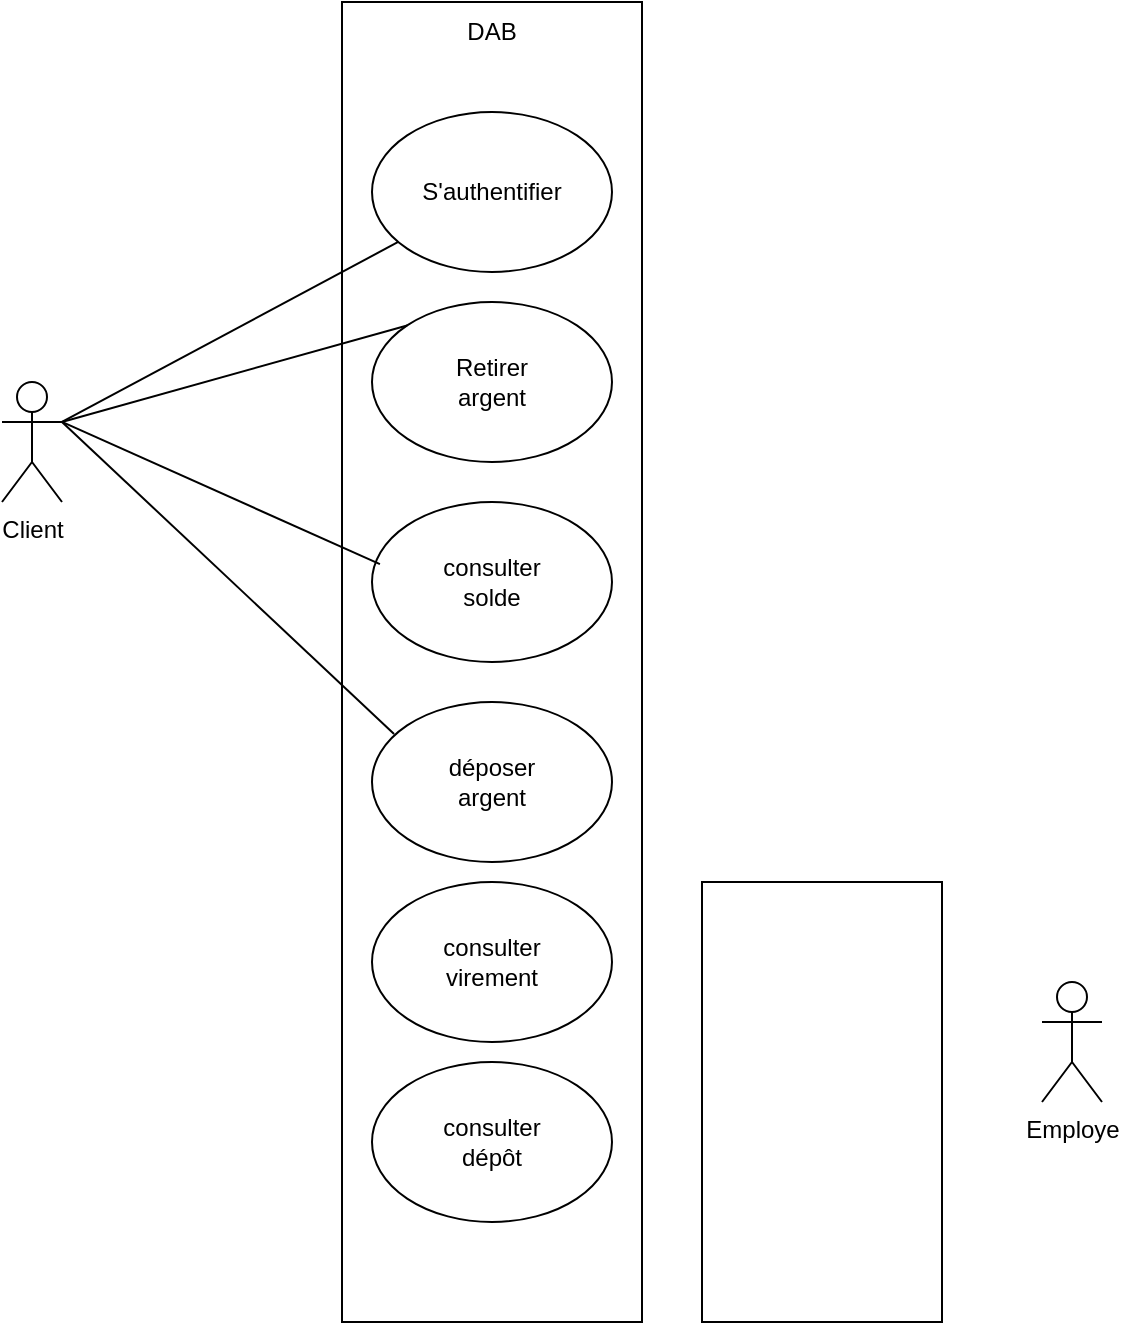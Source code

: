 <mxfile version="24.7.17">
  <diagram name="Page-1" id="ok4o0Kv7bNv_8W3ngVij">
    <mxGraphModel dx="444" dy="523" grid="1" gridSize="10" guides="1" tooltips="1" connect="1" arrows="1" fold="1" page="1" pageScale="1" pageWidth="827" pageHeight="1169" math="0" shadow="0">
      <root>
        <mxCell id="0" />
        <mxCell id="1" parent="0" />
        <mxCell id="wt9g7eq3BOetHxJ-n1tp-10" value="" style="rounded=0;whiteSpace=wrap;html=1;" parent="1" vertex="1">
          <mxGeometry x="360" y="240" width="150" height="660" as="geometry" />
        </mxCell>
        <mxCell id="wt9g7eq3BOetHxJ-n1tp-1" value="Client" style="shape=umlActor;verticalLabelPosition=bottom;verticalAlign=top;html=1;outlineConnect=0;" parent="1" vertex="1">
          <mxGeometry x="190" y="430" width="30" height="60" as="geometry" />
        </mxCell>
        <mxCell id="wt9g7eq3BOetHxJ-n1tp-4" value="" style="ellipse;whiteSpace=wrap;html=1;" parent="1" vertex="1">
          <mxGeometry x="375" y="390" width="120" height="80" as="geometry" />
        </mxCell>
        <mxCell id="wt9g7eq3BOetHxJ-n1tp-5" value="" style="ellipse;whiteSpace=wrap;html=1;" parent="1" vertex="1">
          <mxGeometry x="375" y="490" width="120" height="80" as="geometry" />
        </mxCell>
        <mxCell id="wt9g7eq3BOetHxJ-n1tp-6" value="" style="ellipse;whiteSpace=wrap;html=1;" parent="1" vertex="1">
          <mxGeometry x="375" y="590" width="120" height="80" as="geometry" />
        </mxCell>
        <mxCell id="wt9g7eq3BOetHxJ-n1tp-7" value="Retirer argent" style="text;html=1;align=center;verticalAlign=middle;whiteSpace=wrap;rounded=0;" parent="1" vertex="1">
          <mxGeometry x="405" y="415" width="60" height="30" as="geometry" />
        </mxCell>
        <mxCell id="wt9g7eq3BOetHxJ-n1tp-8" value="consulter solde" style="text;html=1;align=center;verticalAlign=middle;whiteSpace=wrap;rounded=0;" parent="1" vertex="1">
          <mxGeometry x="405" y="515" width="60" height="30" as="geometry" />
        </mxCell>
        <mxCell id="wt9g7eq3BOetHxJ-n1tp-9" value="déposer argent" style="text;html=1;align=center;verticalAlign=middle;whiteSpace=wrap;rounded=0;" parent="1" vertex="1">
          <mxGeometry x="405" y="615" width="60" height="30" as="geometry" />
        </mxCell>
        <mxCell id="wt9g7eq3BOetHxJ-n1tp-11" value="DAB" style="text;html=1;align=center;verticalAlign=middle;whiteSpace=wrap;rounded=0;" parent="1" vertex="1">
          <mxGeometry x="405" y="240" width="60" height="30" as="geometry" />
        </mxCell>
        <mxCell id="wt9g7eq3BOetHxJ-n1tp-12" value="" style="ellipse;whiteSpace=wrap;html=1;" parent="1" vertex="1">
          <mxGeometry x="375" y="295" width="120" height="80" as="geometry" />
        </mxCell>
        <mxCell id="wt9g7eq3BOetHxJ-n1tp-13" value="S&#39;authentifier" style="text;html=1;align=center;verticalAlign=middle;whiteSpace=wrap;rounded=0;" parent="1" vertex="1">
          <mxGeometry x="405" y="320" width="60" height="30" as="geometry" />
        </mxCell>
        <mxCell id="wt9g7eq3BOetHxJ-n1tp-14" value="" style="endArrow=none;html=1;rounded=0;exitX=1;exitY=0.333;exitDx=0;exitDy=0;exitPerimeter=0;" parent="1" source="wt9g7eq3BOetHxJ-n1tp-1" target="wt9g7eq3BOetHxJ-n1tp-12" edge="1">
          <mxGeometry width="50" height="50" relative="1" as="geometry">
            <mxPoint x="580" y="410" as="sourcePoint" />
            <mxPoint x="630" y="360" as="targetPoint" />
            <Array as="points" />
          </mxGeometry>
        </mxCell>
        <mxCell id="wt9g7eq3BOetHxJ-n1tp-21" value="" style="endArrow=none;html=1;rounded=0;exitX=1;exitY=0.333;exitDx=0;exitDy=0;exitPerimeter=0;entryX=0;entryY=0;entryDx=0;entryDy=0;" parent="1" source="wt9g7eq3BOetHxJ-n1tp-1" target="wt9g7eq3BOetHxJ-n1tp-4" edge="1">
          <mxGeometry width="50" height="50" relative="1" as="geometry">
            <mxPoint x="310" y="325" as="sourcePoint" />
            <mxPoint x="386" y="336" as="targetPoint" />
            <Array as="points" />
          </mxGeometry>
        </mxCell>
        <mxCell id="wt9g7eq3BOetHxJ-n1tp-22" value="" style="endArrow=none;html=1;rounded=0;exitX=1;exitY=0.333;exitDx=0;exitDy=0;exitPerimeter=0;entryX=0.092;entryY=0.2;entryDx=0;entryDy=0;entryPerimeter=0;" parent="1" source="wt9g7eq3BOetHxJ-n1tp-1" target="wt9g7eq3BOetHxJ-n1tp-6" edge="1">
          <mxGeometry width="50" height="50" relative="1" as="geometry">
            <mxPoint x="320" y="335" as="sourcePoint" />
            <mxPoint x="396" y="346" as="targetPoint" />
            <Array as="points" />
          </mxGeometry>
        </mxCell>
        <mxCell id="wt9g7eq3BOetHxJ-n1tp-23" value="" style="endArrow=none;html=1;rounded=0;exitX=1;exitY=0.333;exitDx=0;exitDy=0;exitPerimeter=0;entryX=0.033;entryY=0.388;entryDx=0;entryDy=0;entryPerimeter=0;" parent="1" source="wt9g7eq3BOetHxJ-n1tp-1" target="wt9g7eq3BOetHxJ-n1tp-5" edge="1">
          <mxGeometry width="50" height="50" relative="1" as="geometry">
            <mxPoint x="310" y="400" as="sourcePoint" />
            <mxPoint x="386" y="411" as="targetPoint" />
            <Array as="points" />
          </mxGeometry>
        </mxCell>
        <mxCell id="fzZE2MSMWB3y0PM5uwSW-1" value="Employe" style="shape=umlActor;verticalLabelPosition=bottom;verticalAlign=top;html=1;outlineConnect=0;" vertex="1" parent="1">
          <mxGeometry x="710" y="730" width="30" height="60" as="geometry" />
        </mxCell>
        <mxCell id="fzZE2MSMWB3y0PM5uwSW-4" value="" style="ellipse;whiteSpace=wrap;html=1;" vertex="1" parent="1">
          <mxGeometry x="375" y="680" width="120" height="80" as="geometry" />
        </mxCell>
        <mxCell id="fzZE2MSMWB3y0PM5uwSW-5" value="consulter virement" style="text;html=1;align=center;verticalAlign=middle;whiteSpace=wrap;rounded=0;" vertex="1" parent="1">
          <mxGeometry x="405" y="705" width="60" height="30" as="geometry" />
        </mxCell>
        <mxCell id="fzZE2MSMWB3y0PM5uwSW-6" value="" style="ellipse;whiteSpace=wrap;html=1;" vertex="1" parent="1">
          <mxGeometry x="375" y="770" width="120" height="80" as="geometry" />
        </mxCell>
        <mxCell id="fzZE2MSMWB3y0PM5uwSW-7" value="consulter dépôt" style="text;html=1;align=center;verticalAlign=middle;whiteSpace=wrap;rounded=0;" vertex="1" parent="1">
          <mxGeometry x="405" y="795" width="60" height="30" as="geometry" />
        </mxCell>
        <mxCell id="fzZE2MSMWB3y0PM5uwSW-8" value="" style="rounded=0;whiteSpace=wrap;html=1;" vertex="1" parent="1">
          <mxGeometry x="540" y="680" width="120" height="220" as="geometry" />
        </mxCell>
      </root>
    </mxGraphModel>
  </diagram>
</mxfile>

